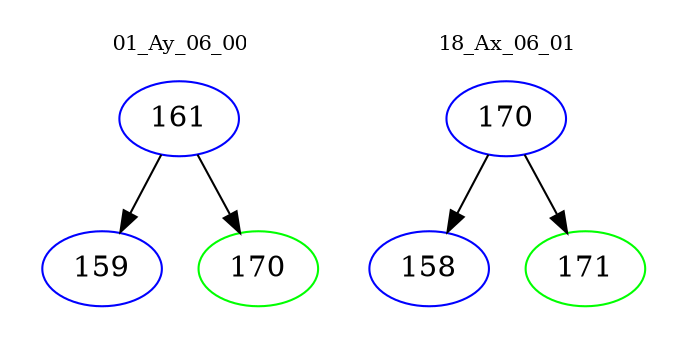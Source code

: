 digraph{
subgraph cluster_0 {
color = white
label = "01_Ay_06_00";
fontsize=10;
T0_161 [label="161", color="blue"]
T0_161 -> T0_159 [color="black"]
T0_159 [label="159", color="blue"]
T0_161 -> T0_170 [color="black"]
T0_170 [label="170", color="green"]
}
subgraph cluster_1 {
color = white
label = "18_Ax_06_01";
fontsize=10;
T1_170 [label="170", color="blue"]
T1_170 -> T1_158 [color="black"]
T1_158 [label="158", color="blue"]
T1_170 -> T1_171 [color="black"]
T1_171 [label="171", color="green"]
}
}
